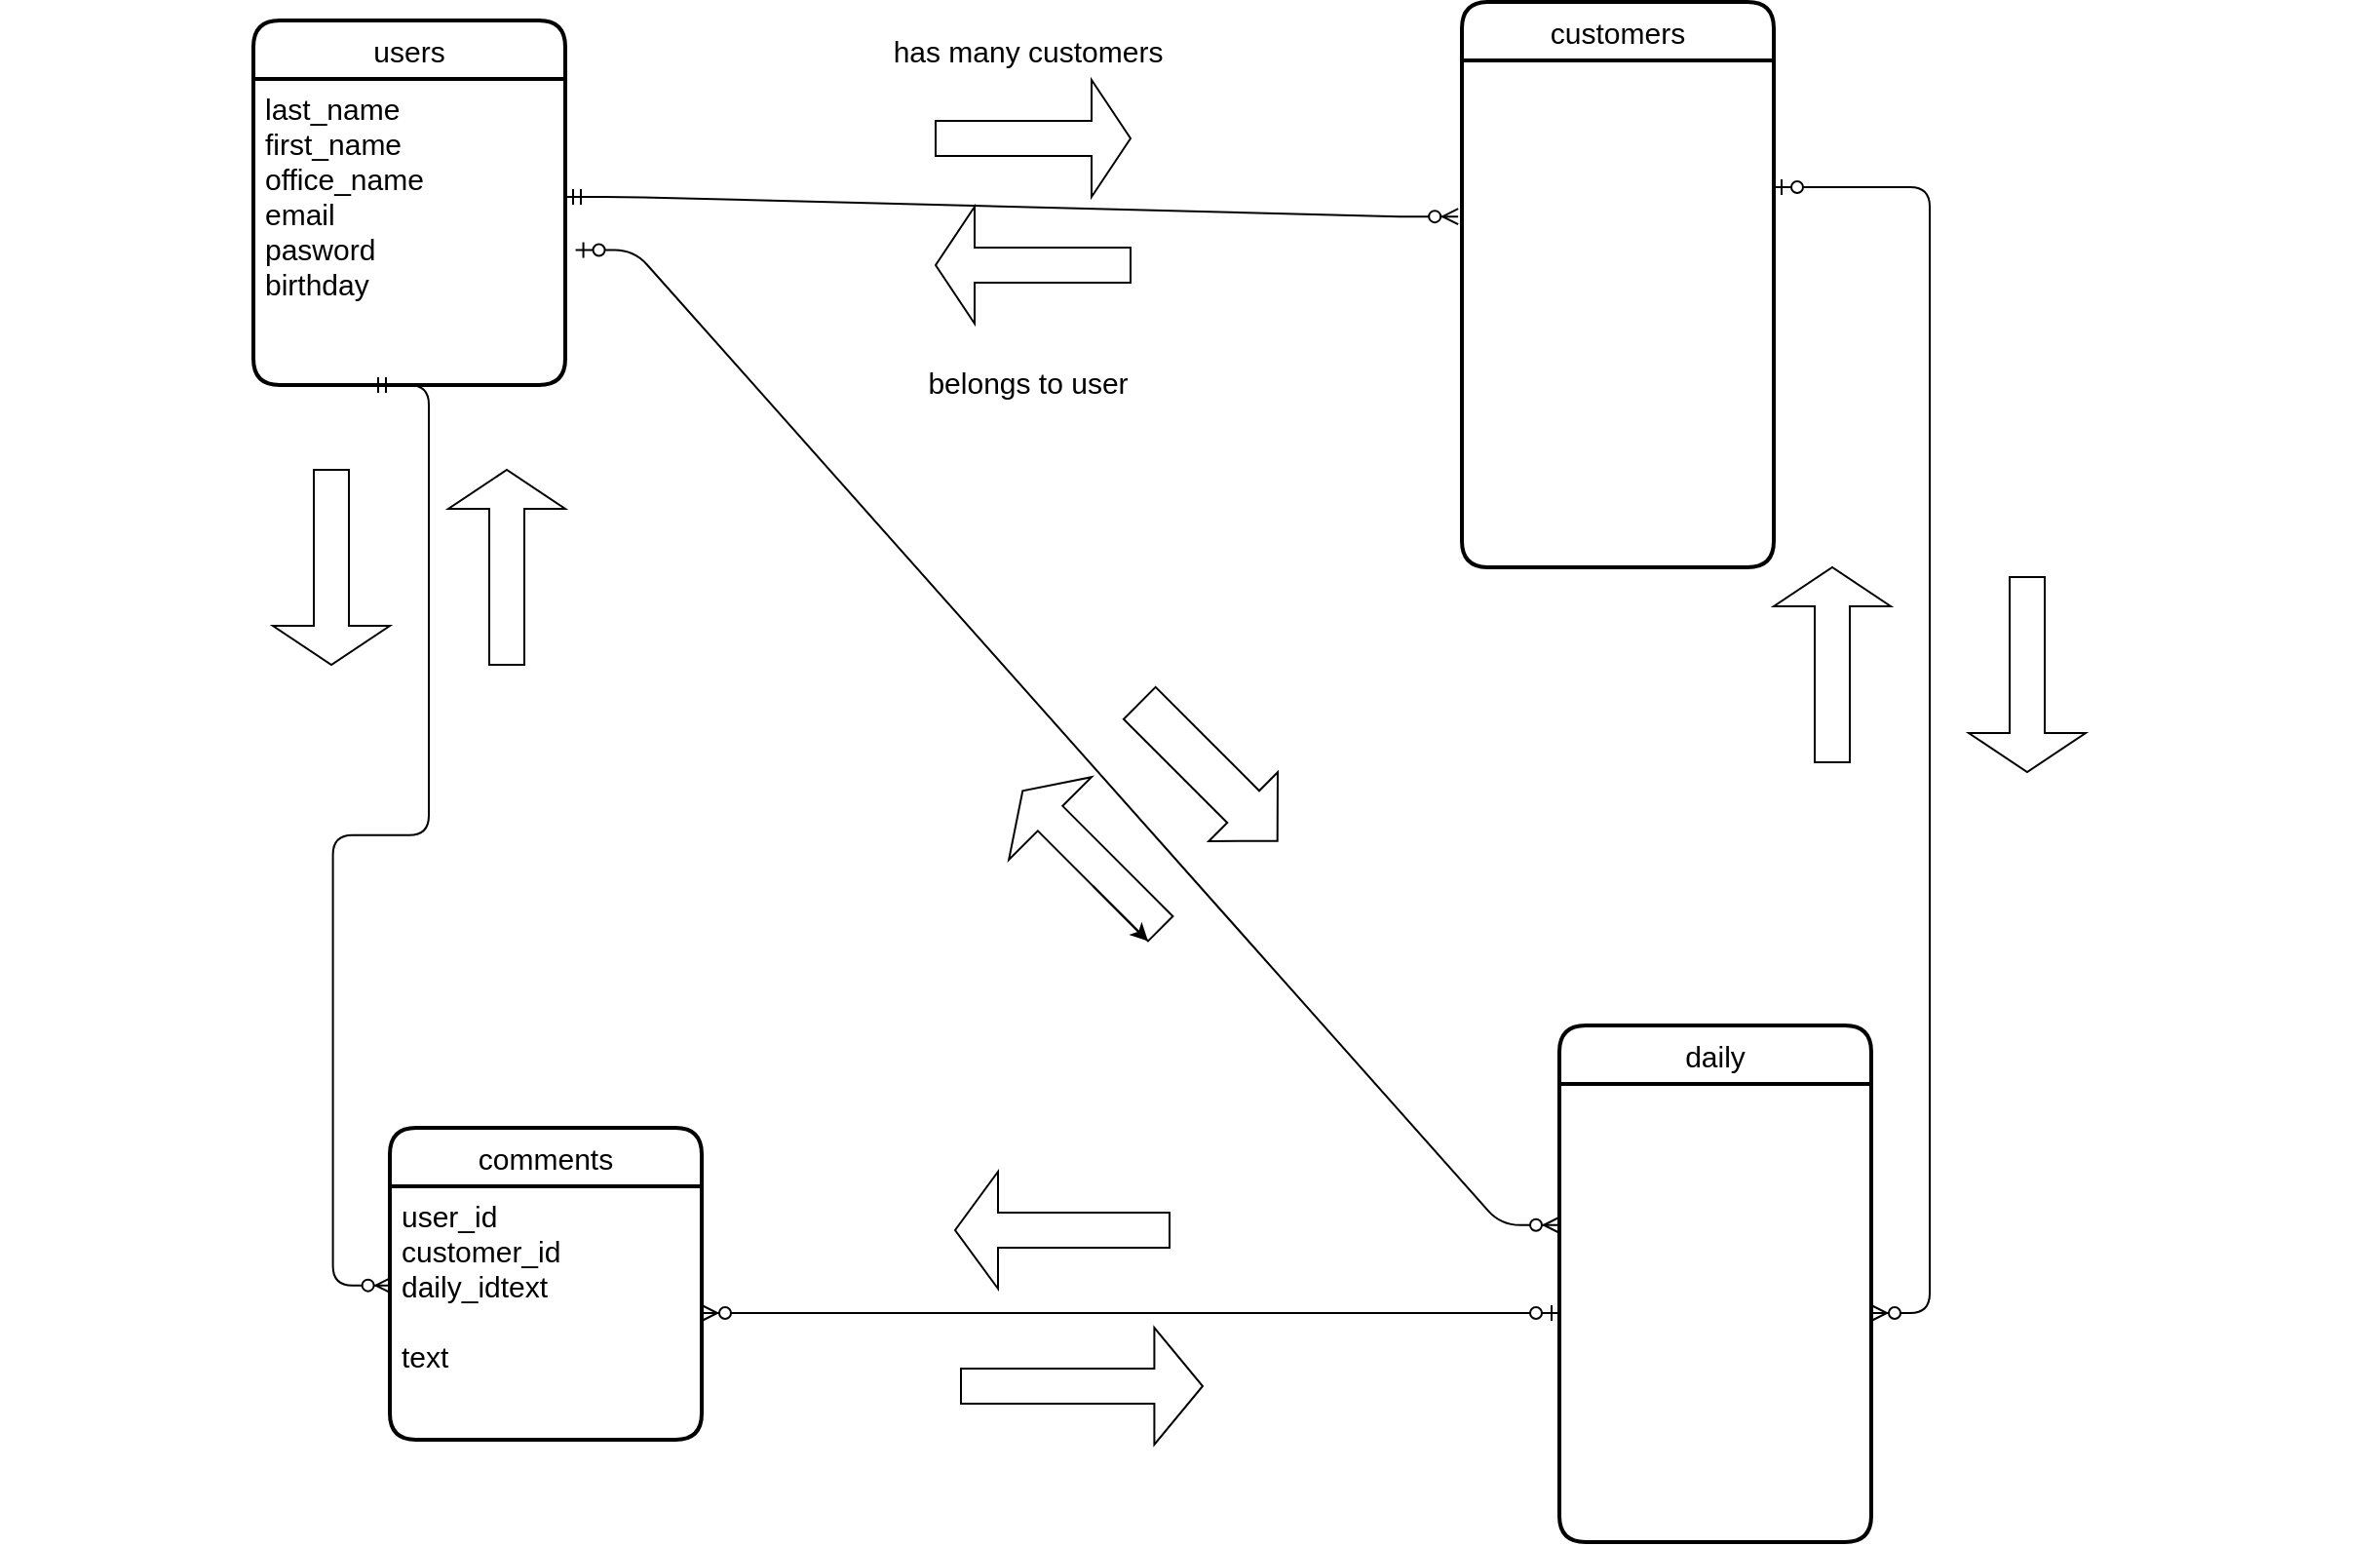 <mxfile>
    <diagram id="MsHb9sZ3VHxcTFvkj8P2" name="ページ1">
        <mxGraphModel dx="2004" dy="942" grid="1" gridSize="10" guides="1" tooltips="1" connect="1" arrows="1" fold="1" page="1" pageScale="1" pageWidth="827" pageHeight="1169" math="0" shadow="0">
            <root>
                <mxCell id="0"/>
                <mxCell id="1" parent="0"/>
                <mxCell id="11" value="&#10;&#10;&#10;&#10;" style="text;strokeColor=none;fillColor=none;spacingLeft=4;spacingRight=4;overflow=hidden;rotatable=0;points=[[0,0.5],[1,0.5]];portConstraint=eastwest;fontSize=12;" parent="1" vertex="1">
                    <mxGeometry x="30" y="246" width="190" height="34" as="geometry"/>
                </mxCell>
                <mxCell id="16" value="users" style="swimlane;childLayout=stackLayout;horizontal=1;startSize=30;horizontalStack=0;rounded=1;fontSize=15;fontStyle=0;strokeWidth=2;resizeParent=0;resizeLast=1;shadow=0;dashed=0;align=center;" parent="1" vertex="1">
                    <mxGeometry x="-140" y="169.5" width="160" height="187" as="geometry"/>
                </mxCell>
                <mxCell id="17" value="last_name&#10;first_name&#10;office_name&#10;email&#10;pasword&#10;birthday" style="align=left;strokeColor=none;fillColor=none;spacingLeft=4;fontSize=15;verticalAlign=top;resizable=0;rotatable=0;part=1;" parent="16" vertex="1">
                    <mxGeometry y="30" width="160" height="157" as="geometry"/>
                </mxCell>
                <mxCell id="18" value="customers" style="swimlane;childLayout=stackLayout;horizontal=1;startSize=30;horizontalStack=0;rounded=1;fontSize=15;fontStyle=0;strokeWidth=2;resizeParent=0;resizeLast=1;shadow=0;dashed=0;align=center;" parent="1" vertex="1">
                    <mxGeometry x="480" y="160" width="160" height="290" as="geometry"/>
                </mxCell>
                <mxCell id="53" style="edgeStyle=none;html=1;entryX=0.5;entryY=1;entryDx=0;entryDy=0;fontSize=15;" parent="18" source="19" target="18" edge="1">
                    <mxGeometry relative="1" as="geometry"/>
                </mxCell>
                <mxCell id="19" value="use_id&#10;&#10;customer_name&#10;category_id&#10;postcode&#10;prefucture_id&#10;city&#10;block&#10;building&#10;phone_number&#10;capacity&#10;remarks_column&#10;contract_id&#10;" style="align=left;strokeColor=none;fillColor=none;spacingLeft=4;fontSize=15;verticalAlign=top;resizable=0;rotatable=0;part=1;fontColor=#FFFFFF;" parent="18" vertex="1">
                    <mxGeometry y="30" width="160" height="260" as="geometry"/>
                </mxCell>
                <mxCell id="20" value="comments" style="swimlane;childLayout=stackLayout;horizontal=1;startSize=30;horizontalStack=0;rounded=1;fontSize=15;fontStyle=0;strokeWidth=2;resizeParent=0;resizeLast=1;shadow=0;dashed=0;align=center;" parent="1" vertex="1">
                    <mxGeometry x="-70" y="737.5" width="160" height="160" as="geometry"/>
                </mxCell>
                <mxCell id="21" value="user_id&#10;customer_id&#10;daily_idtext&#10;&#10;text" style="align=left;strokeColor=none;fillColor=none;spacingLeft=4;fontSize=15;verticalAlign=top;resizable=0;rotatable=0;part=1;" parent="20" vertex="1">
                    <mxGeometry y="30" width="160" height="130" as="geometry"/>
                </mxCell>
                <mxCell id="22" value="daily" style="swimlane;childLayout=stackLayout;horizontal=1;startSize=30;horizontalStack=0;rounded=1;fontSize=15;fontStyle=0;strokeWidth=2;resizeParent=0;resizeLast=1;shadow=0;dashed=0;align=center;" parent="1" vertex="1">
                    <mxGeometry x="530" y="685" width="160" height="265" as="geometry"/>
                </mxCell>
                <mxCell id="24" value="user_id&#10;customer_id&#10;&#10;meet_year&#10;meet_month&#10;meet_date&#10;&#10;manager_name&#10;meal_id&#10;report&#10;&#10;" style="align=left;strokeColor=none;fillColor=none;spacingLeft=4;fontSize=15;verticalAlign=top;resizable=0;rotatable=0;part=1;fontColor=#FFFFFF;" parent="22" vertex="1">
                    <mxGeometry y="30" width="160" height="235" as="geometry"/>
                </mxCell>
                <mxCell id="26" value="" style="edgeStyle=entityRelationEdgeStyle;fontSize=12;html=1;endArrow=ERzeroToMany;startArrow=ERmandOne;fontColor=#FF0000;exitX=0.375;exitY=1;exitDx=0;exitDy=0;exitPerimeter=0;entryX=0.005;entryY=0.391;entryDx=0;entryDy=0;entryPerimeter=0;" parent="1" source="17" target="21" edge="1">
                    <mxGeometry width="100" height="100" relative="1" as="geometry">
                        <mxPoint x="290" y="650" as="sourcePoint"/>
                        <mxPoint x="130" y="700" as="targetPoint"/>
                    </mxGeometry>
                </mxCell>
                <mxCell id="28" value="" style="edgeStyle=entityRelationEdgeStyle;fontSize=12;html=1;endArrow=ERzeroToMany;startArrow=ERzeroToOne;fontColor=#FF0000;exitX=1;exitY=0.25;exitDx=0;exitDy=0;" parent="1" source="19" target="24" edge="1">
                    <mxGeometry width="100" height="100" relative="1" as="geometry">
                        <mxPoint x="290" y="650" as="sourcePoint"/>
                        <mxPoint x="390" y="550" as="targetPoint"/>
                    </mxGeometry>
                </mxCell>
                <mxCell id="29" value="" style="edgeStyle=entityRelationEdgeStyle;fontSize=12;html=1;endArrow=ERzeroToMany;startArrow=ERmandOne;fontColor=#FF0000;exitX=1;exitY=0.385;exitDx=0;exitDy=0;exitPerimeter=0;entryX=-0.012;entryY=0.308;entryDx=0;entryDy=0;entryPerimeter=0;" parent="1" source="17" target="19" edge="1">
                    <mxGeometry width="100" height="100" relative="1" as="geometry">
                        <mxPoint x="190" y="290" as="sourcePoint"/>
                        <mxPoint x="477" y="275" as="targetPoint"/>
                    </mxGeometry>
                </mxCell>
                <mxCell id="31" value="" style="edgeStyle=entityRelationEdgeStyle;fontSize=12;html=1;endArrow=ERzeroToMany;startArrow=ERzeroToOne;fontColor=#FF0000;entryX=1;entryY=0.5;entryDx=0;entryDy=0;" parent="1" source="24" target="21" edge="1">
                    <mxGeometry width="100" height="100" relative="1" as="geometry">
                        <mxPoint x="460" y="685" as="sourcePoint"/>
                        <mxPoint x="560" y="585" as="targetPoint"/>
                    </mxGeometry>
                </mxCell>
                <mxCell id="32" value="" style="shape=singleArrow;whiteSpace=wrap;html=1;fontColor=#FF0000;" parent="1" vertex="1">
                    <mxGeometry x="223" y="840" width="124" height="60" as="geometry"/>
                </mxCell>
                <mxCell id="34" value="&lt;font style=&quot;font-size: 15px;&quot;&gt;belongs to daily&lt;/font&gt;" style="text;html=1;align=center;verticalAlign=middle;resizable=0;points=[];autosize=1;strokeColor=none;fillColor=none;fontColor=#FFFFFF;" parent="1" vertex="1">
                    <mxGeometry x="217" y="920" width="130" height="30" as="geometry"/>
                </mxCell>
                <mxCell id="35" value="" style="shape=singleArrow;direction=west;whiteSpace=wrap;html=1;fontColor=#FFFFFF;" parent="1" vertex="1">
                    <mxGeometry x="220" y="760" width="110" height="60" as="geometry"/>
                </mxCell>
                <mxCell id="36" value="&lt;font style=&quot;font-size: 15px;&quot;&gt;has many comments&lt;/font&gt;" style="text;html=1;align=center;verticalAlign=middle;resizable=0;points=[];autosize=1;strokeColor=none;fillColor=none;fontColor=#FFFFFF;" parent="1" vertex="1">
                    <mxGeometry x="192" y="700" width="160" height="30" as="geometry"/>
                </mxCell>
                <mxCell id="37" value="" style="shape=singleArrow;direction=north;whiteSpace=wrap;html=1;fontColor=#FFFFFF;" parent="1" vertex="1">
                    <mxGeometry x="-40" y="400" width="60" height="100" as="geometry"/>
                </mxCell>
                <mxCell id="38" value="" style="shape=singleArrow;direction=south;whiteSpace=wrap;html=1;fontColor=#FFFFFF;" parent="1" vertex="1">
                    <mxGeometry x="-130" y="400" width="60" height="100" as="geometry"/>
                </mxCell>
                <mxCell id="39" value="&lt;font style=&quot;font-size: 15px;&quot;&gt;has many comments&lt;/font&gt;" style="text;html=1;align=center;verticalAlign=middle;resizable=0;points=[];autosize=1;strokeColor=none;fillColor=none;fontColor=#FFFFFF;" parent="1" vertex="1">
                    <mxGeometry x="-270" y="435" width="160" height="30" as="geometry"/>
                </mxCell>
                <mxCell id="40" value="&lt;font style=&quot;font-size: 15px;&quot;&gt;belongs to user&lt;/font&gt;" style="text;html=1;align=center;verticalAlign=middle;resizable=0;points=[];autosize=1;strokeColor=none;fillColor=none;fontColor=#FFFFFF;" parent="1" vertex="1">
                    <mxGeometry x="10" y="445" width="130" height="30" as="geometry"/>
                </mxCell>
                <mxCell id="41" value="" style="shape=singleArrow;direction=north;whiteSpace=wrap;html=1;fontColor=#FFFFFF;" parent="1" vertex="1">
                    <mxGeometry x="640" y="450" width="60" height="100" as="geometry"/>
                </mxCell>
                <mxCell id="42" value="" style="shape=singleArrow;direction=south;whiteSpace=wrap;html=1;fontColor=#FFFFFF;" parent="1" vertex="1">
                    <mxGeometry x="740" y="455" width="60" height="100" as="geometry"/>
                </mxCell>
                <mxCell id="44" value="&lt;font style=&quot;font-size: 15px;&quot;&gt;has many dailies&lt;/font&gt;" style="text;html=1;align=center;verticalAlign=middle;resizable=0;points=[];autosize=1;strokeColor=none;fillColor=none;fontColor=#FFFFFF;" parent="1" vertex="1">
                    <mxGeometry x="810" y="490" width="140" height="30" as="geometry"/>
                </mxCell>
                <mxCell id="45" value="&lt;font style=&quot;font-size: 15px;&quot;&gt;belongs to customer&lt;/font&gt;" style="text;html=1;align=center;verticalAlign=middle;resizable=0;points=[];autosize=1;strokeColor=none;fillColor=none;fontColor=#FFFFFF;" parent="1" vertex="1">
                    <mxGeometry x="484" y="490" width="160" height="30" as="geometry"/>
                </mxCell>
                <mxCell id="46" value="" style="edgeStyle=entityRelationEdgeStyle;fontSize=12;html=1;endArrow=ERzeroToMany;startArrow=ERzeroToOne;fontColor=#FFFFFF;exitX=1.033;exitY=0.559;exitDx=0;exitDy=0;exitPerimeter=0;entryX=0;entryY=0.308;entryDx=0;entryDy=0;entryPerimeter=0;" parent="1" source="17" target="24" edge="1">
                    <mxGeometry width="100" height="100" relative="1" as="geometry">
                        <mxPoint x="310" y="650" as="sourcePoint"/>
                        <mxPoint x="410" y="550" as="targetPoint"/>
                    </mxGeometry>
                </mxCell>
                <mxCell id="49" value="" style="shape=singleArrow;whiteSpace=wrap;html=1;fontColor=#FFFFFF;direction=west;rotation=45;" parent="1" vertex="1">
                    <mxGeometry x="240" y="570" width="100" height="60" as="geometry"/>
                </mxCell>
                <mxCell id="50" value="" style="shape=singleArrow;whiteSpace=wrap;html=1;fontColor=#FFFFFF;rotation=45;arrowWidth=0.464;arrowSize=0.248;" parent="1" vertex="1">
                    <mxGeometry x="300" y="530" width="100" height="50" as="geometry"/>
                </mxCell>
                <mxCell id="51" value="&lt;font style=&quot;font-size: 15px;&quot;&gt;has many dailies&lt;/font&gt;" style="text;html=1;align=center;verticalAlign=middle;resizable=0;points=[];autosize=1;strokeColor=none;fillColor=none;fontColor=#FFFFFF;" parent="1" vertex="1">
                    <mxGeometry x="380" y="610" width="140" height="30" as="geometry"/>
                </mxCell>
                <mxCell id="52" value="&lt;font style=&quot;font-size: 15px;&quot;&gt;belongs to daily&lt;/font&gt;" style="text;html=1;align=center;verticalAlign=middle;resizable=0;points=[];autosize=1;strokeColor=none;fillColor=none;fontColor=#FFFFFF;" parent="1" vertex="1">
                    <mxGeometry x="120" y="525" width="130" height="30" as="geometry"/>
                </mxCell>
                <mxCell id="57" style="edgeStyle=none;html=1;exitX=0;exitY=0;exitDx=40;exitDy=21;exitPerimeter=0;entryX=0;entryY=0;entryDx=0;entryDy=21;entryPerimeter=0;fontSize=15;" parent="1" source="49" target="49" edge="1">
                    <mxGeometry relative="1" as="geometry"/>
                </mxCell>
                <mxCell id="58" value="" style="shape=singleArrow;whiteSpace=wrap;html=1;" parent="1" vertex="1">
                    <mxGeometry x="210" y="200" width="100" height="60" as="geometry"/>
                </mxCell>
                <mxCell id="59" value="" style="shape=singleArrow;direction=west;whiteSpace=wrap;html=1;" parent="1" vertex="1">
                    <mxGeometry x="210" y="265" width="100" height="60" as="geometry"/>
                </mxCell>
                <mxCell id="60" value="&lt;font style=&quot;font-size: 15px;&quot;&gt;belongs to user&lt;/font&gt;" style="text;html=1;align=center;verticalAlign=middle;resizable=0;points=[];autosize=1;strokeColor=none;fillColor=none;" parent="1" vertex="1">
                    <mxGeometry x="192" y="340" width="130" height="30" as="geometry"/>
                </mxCell>
                <mxCell id="61" value="has many customers" style="text;html=1;align=center;verticalAlign=middle;resizable=0;points=[];autosize=1;strokeColor=none;fillColor=none;fontSize=15;" parent="1" vertex="1">
                    <mxGeometry x="177" y="169.5" width="160" height="30" as="geometry"/>
                </mxCell>
            </root>
        </mxGraphModel>
    </diagram>
</mxfile>